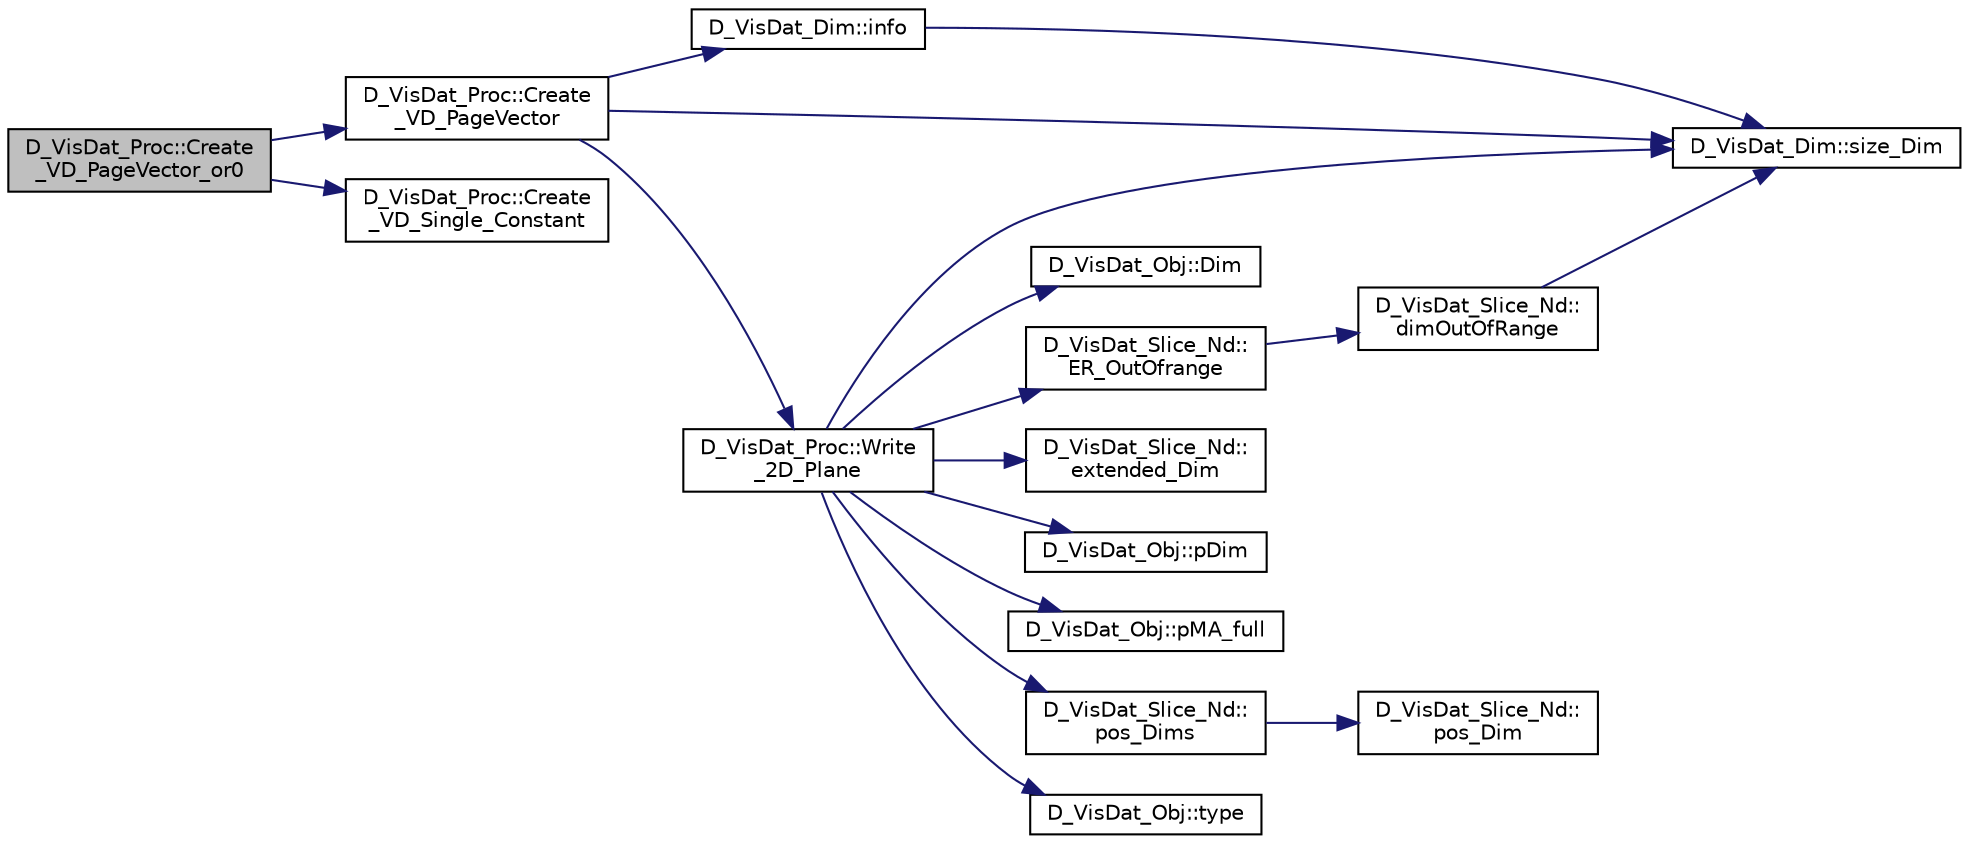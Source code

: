 digraph "D_VisDat_Proc::Create_VD_PageVector_or0"
{
 // LATEX_PDF_SIZE
  edge [fontname="Helvetica",fontsize="10",labelfontname="Helvetica",labelfontsize="10"];
  node [fontname="Helvetica",fontsize="10",shape=record];
  rankdir="LR";
  Node1 [label="D_VisDat_Proc::Create\l_VD_PageVector_or0",height=0.2,width=0.4,color="black", fillcolor="grey75", style="filled", fontcolor="black",tooltip=" "];
  Node1 -> Node2 [color="midnightblue",fontsize="10",style="solid",fontname="Helvetica"];
  Node2 [label="D_VisDat_Proc::Create\l_VD_PageVector",height=0.2,width=0.4,color="black", fillcolor="white", style="filled",URL="$class_d___vis_dat___proc.html#aa80f52e8967d5c6b4d0f1d07c92109ae",tooltip=" "];
  Node2 -> Node3 [color="midnightblue",fontsize="10",style="solid",fontname="Helvetica"];
  Node3 [label="D_VisDat_Dim::info",height=0.2,width=0.4,color="black", fillcolor="white", style="filled",URL="$class_d___vis_dat___dim.html#af800726a3d551e575a5fe8d54d3b0f7b",tooltip=" "];
  Node3 -> Node4 [color="midnightblue",fontsize="10",style="solid",fontname="Helvetica"];
  Node4 [label="D_VisDat_Dim::size_Dim",height=0.2,width=0.4,color="black", fillcolor="white", style="filled",URL="$class_d___vis_dat___dim.html#af266339e1a363caf7d20a01997ceed9f",tooltip=" "];
  Node2 -> Node4 [color="midnightblue",fontsize="10",style="solid",fontname="Helvetica"];
  Node2 -> Node5 [color="midnightblue",fontsize="10",style="solid",fontname="Helvetica"];
  Node5 [label="D_VisDat_Proc::Write\l_2D_Plane",height=0.2,width=0.4,color="black", fillcolor="white", style="filled",URL="$class_d___vis_dat___proc.html#aa30c0492e4621d6443f9af2f6f509b04",tooltip=" "];
  Node5 -> Node6 [color="midnightblue",fontsize="10",style="solid",fontname="Helvetica"];
  Node6 [label="D_VisDat_Obj::Dim",height=0.2,width=0.4,color="black", fillcolor="white", style="filled",URL="$class_d___vis_dat___obj.html#a9b255993f402cca1b61ca82beae51b20",tooltip=" "];
  Node5 -> Node7 [color="midnightblue",fontsize="10",style="solid",fontname="Helvetica"];
  Node7 [label="D_VisDat_Slice_Nd::\lER_OutOfrange",height=0.2,width=0.4,color="black", fillcolor="white", style="filled",URL="$class_d___vis_dat___slice___nd.html#ab268d5960098f6da401421aebcbe24fb",tooltip=" "];
  Node7 -> Node8 [color="midnightblue",fontsize="10",style="solid",fontname="Helvetica"];
  Node8 [label="D_VisDat_Slice_Nd::\ldimOutOfRange",height=0.2,width=0.4,color="black", fillcolor="white", style="filled",URL="$class_d___vis_dat___slice___nd.html#a3e6b55cb6229be39d51b3368ae1b8718",tooltip=" "];
  Node8 -> Node4 [color="midnightblue",fontsize="10",style="solid",fontname="Helvetica"];
  Node5 -> Node9 [color="midnightblue",fontsize="10",style="solid",fontname="Helvetica"];
  Node9 [label="D_VisDat_Slice_Nd::\lextended_Dim",height=0.2,width=0.4,color="black", fillcolor="white", style="filled",URL="$class_d___vis_dat___slice___nd.html#adc076e81373a19c12ce0f39c1fa78d30",tooltip=" "];
  Node5 -> Node10 [color="midnightblue",fontsize="10",style="solid",fontname="Helvetica"];
  Node10 [label="D_VisDat_Obj::pDim",height=0.2,width=0.4,color="black", fillcolor="white", style="filled",URL="$class_d___vis_dat___obj.html#ab4cee8385af854cafa24ee21766d208f",tooltip=" "];
  Node5 -> Node11 [color="midnightblue",fontsize="10",style="solid",fontname="Helvetica"];
  Node11 [label="D_VisDat_Obj::pMA_full",height=0.2,width=0.4,color="black", fillcolor="white", style="filled",URL="$class_d___vis_dat___obj.html#a1b759f59f5c13875d94961642bdd943e",tooltip=" "];
  Node5 -> Node12 [color="midnightblue",fontsize="10",style="solid",fontname="Helvetica"];
  Node12 [label="D_VisDat_Slice_Nd::\lpos_Dims",height=0.2,width=0.4,color="black", fillcolor="white", style="filled",URL="$class_d___vis_dat___slice___nd.html#a5d460094576ead709f8dfbbf9389f374",tooltip=" "];
  Node12 -> Node13 [color="midnightblue",fontsize="10",style="solid",fontname="Helvetica"];
  Node13 [label="D_VisDat_Slice_Nd::\lpos_Dim",height=0.2,width=0.4,color="black", fillcolor="white", style="filled",URL="$class_d___vis_dat___slice___nd.html#aca4f73efb16f359376e32ace938b8a60",tooltip=" "];
  Node5 -> Node4 [color="midnightblue",fontsize="10",style="solid",fontname="Helvetica"];
  Node5 -> Node14 [color="midnightblue",fontsize="10",style="solid",fontname="Helvetica"];
  Node14 [label="D_VisDat_Obj::type",height=0.2,width=0.4,color="black", fillcolor="white", style="filled",URL="$class_d___vis_dat___obj.html#ac5826459ed7f3f1cd6a3a5ff89d4fbc8",tooltip=" "];
  Node1 -> Node15 [color="midnightblue",fontsize="10",style="solid",fontname="Helvetica"];
  Node15 [label="D_VisDat_Proc::Create\l_VD_Single_Constant",height=0.2,width=0.4,color="black", fillcolor="white", style="filled",URL="$class_d___vis_dat___proc.html#acda878ca92fd1e1594a5ca4673f6f554",tooltip=" "];
}
